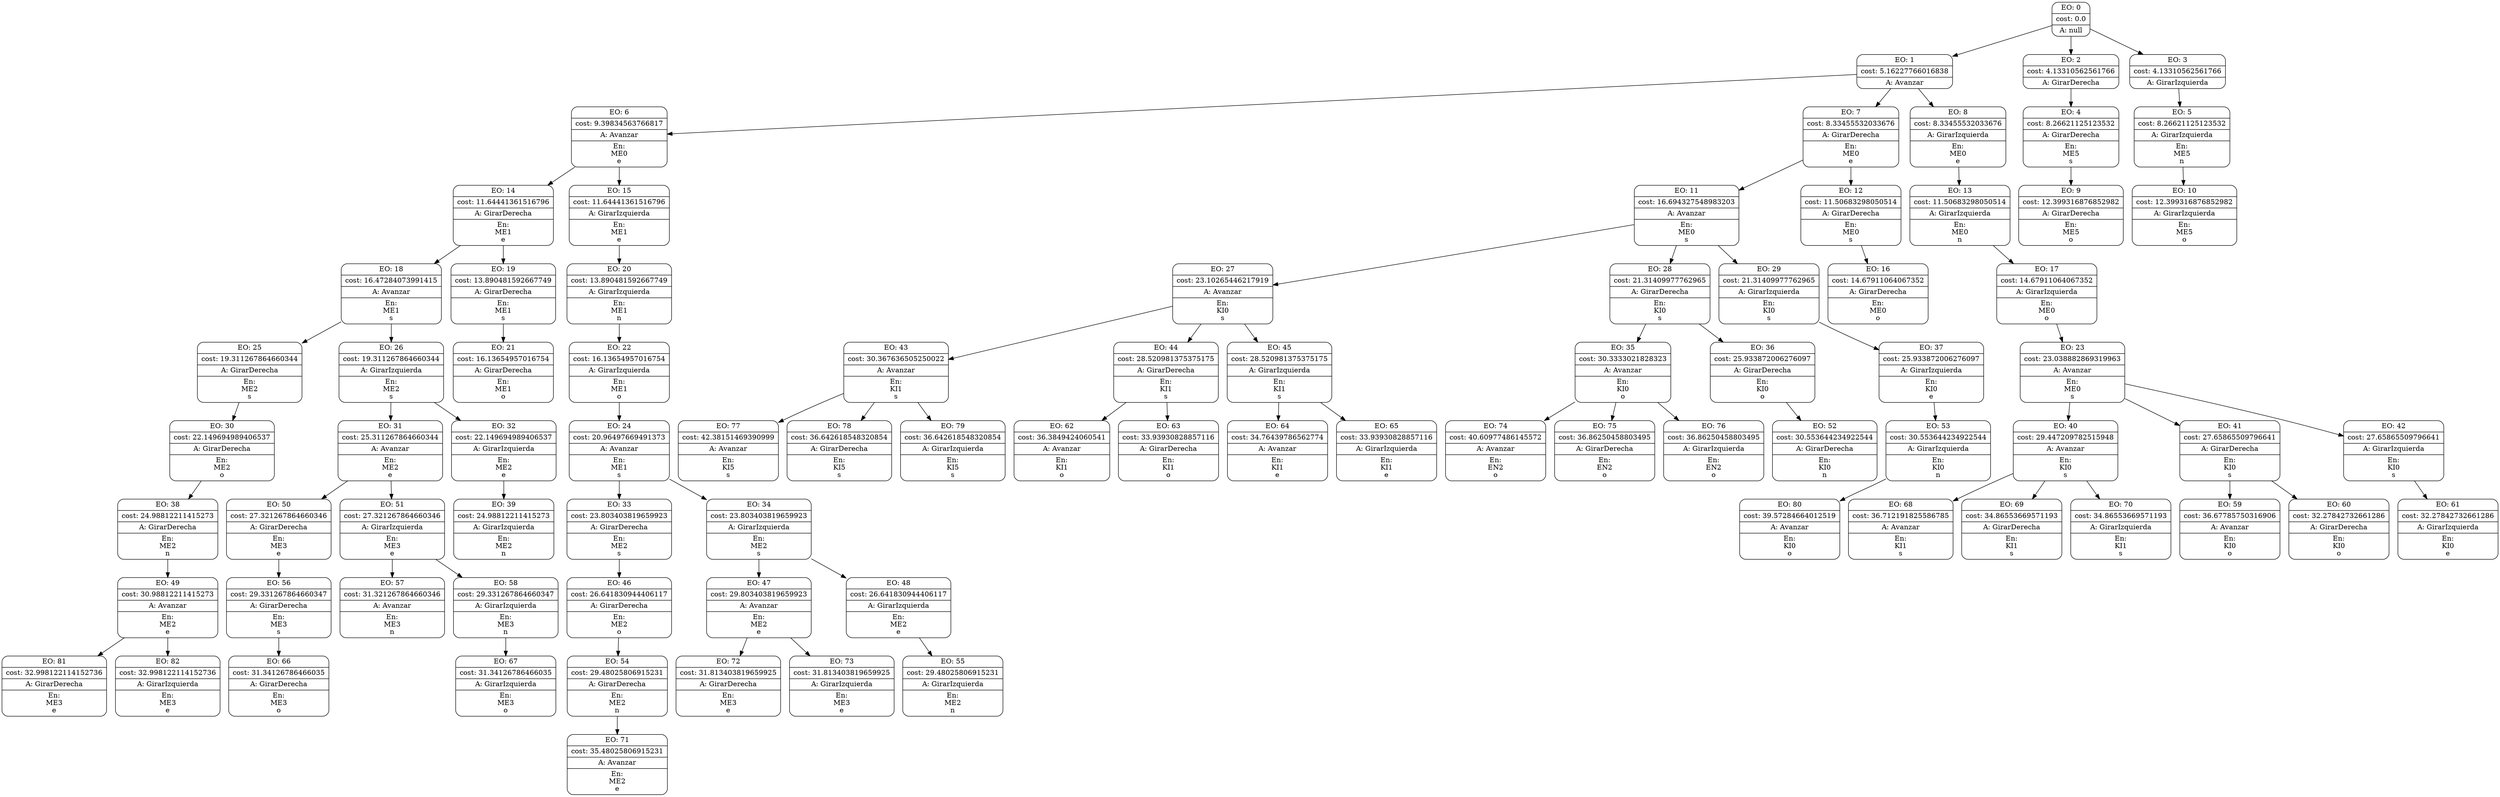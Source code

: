 digraph g {
node [shape = Mrecord];
nodo0[label="{EO: 0|cost: 0.0|A: null}"]
nodo1[label="{EO: 1|cost: 5.16227766016838|A: Avanzar}"]
nodo6[label="{EO: 6|cost: 9.39834563766817|A: Avanzar|En:\nME0\ne}"]
nodo14[label="{EO: 14|cost: 11.64441361516796|A: GirarDerecha|En:\nME1\ne}"]
nodo18[label="{EO: 18|cost: 16.47284073991415|A: Avanzar|En:\nME1\ns}"]
nodo25[label="{EO: 25|cost: 19.311267864660344|A: GirarDerecha|En:\nME2\ns}"]
nodo30[label="{EO: 30|cost: 22.149694989406537|A: GirarDerecha|En:\nME2\no}"]
nodo38[label="{EO: 38|cost: 24.98812211415273|A: GirarDerecha|En:\nME2\nn}"]
nodo49[label="{EO: 49|cost: 30.98812211415273|A: Avanzar|En:\nME2\ne}"]
nodo81[label="{EO: 81|cost: 32.998122114152736|A: GirarDerecha|En:\nME3\ne}"]

nodo49 -> nodo81;
nodo82[label="{EO: 82|cost: 32.998122114152736|A: GirarIzquierda|En:\nME3\ne}"]

nodo49 -> nodo82;

nodo38 -> nodo49;

nodo30 -> nodo38;

nodo25 -> nodo30;

nodo18 -> nodo25;
nodo26[label="{EO: 26|cost: 19.311267864660344|A: GirarIzquierda|En:\nME2\ns}"]
nodo31[label="{EO: 31|cost: 25.311267864660344|A: Avanzar|En:\nME2\ne}"]
nodo50[label="{EO: 50|cost: 27.321267864660346|A: GirarDerecha|En:\nME3\ne}"]
nodo56[label="{EO: 56|cost: 29.331267864660347|A: GirarDerecha|En:\nME3\ns}"]
nodo66[label="{EO: 66|cost: 31.34126786466035|A: GirarDerecha|En:\nME3\no}"]

nodo56 -> nodo66;

nodo50 -> nodo56;

nodo31 -> nodo50;
nodo51[label="{EO: 51|cost: 27.321267864660346|A: GirarIzquierda|En:\nME3\ne}"]
nodo57[label="{EO: 57|cost: 31.321267864660346|A: Avanzar|En:\nME3\nn}"]

nodo51 -> nodo57;
nodo58[label="{EO: 58|cost: 29.331267864660347|A: GirarIzquierda|En:\nME3\nn}"]
nodo67[label="{EO: 67|cost: 31.34126786466035|A: GirarIzquierda|En:\nME3\no}"]

nodo58 -> nodo67;

nodo51 -> nodo58;

nodo31 -> nodo51;

nodo26 -> nodo31;
nodo32[label="{EO: 32|cost: 22.149694989406537|A: GirarIzquierda|En:\nME2\ne}"]
nodo39[label="{EO: 39|cost: 24.98812211415273|A: GirarIzquierda|En:\nME2\nn}"]

nodo32 -> nodo39;

nodo26 -> nodo32;

nodo18 -> nodo26;

nodo14 -> nodo18;
nodo19[label="{EO: 19|cost: 13.890481592667749|A: GirarDerecha|En:\nME1\ns}"]
nodo21[label="{EO: 21|cost: 16.13654957016754|A: GirarDerecha|En:\nME1\no}"]

nodo19 -> nodo21;

nodo14 -> nodo19;

nodo6 -> nodo14;
nodo15[label="{EO: 15|cost: 11.64441361516796|A: GirarIzquierda|En:\nME1\ne}"]
nodo20[label="{EO: 20|cost: 13.890481592667749|A: GirarIzquierda|En:\nME1\nn}"]
nodo22[label="{EO: 22|cost: 16.13654957016754|A: GirarIzquierda|En:\nME1\no}"]
nodo24[label="{EO: 24|cost: 20.96497669491373|A: Avanzar|En:\nME1\ns}"]
nodo33[label="{EO: 33|cost: 23.803403819659923|A: GirarDerecha|En:\nME2\ns}"]
nodo46[label="{EO: 46|cost: 26.641830944406117|A: GirarDerecha|En:\nME2\no}"]
nodo54[label="{EO: 54|cost: 29.48025806915231|A: GirarDerecha|En:\nME2\nn}"]
nodo71[label="{EO: 71|cost: 35.48025806915231|A: Avanzar|En:\nME2\ne}"]

nodo54 -> nodo71;

nodo46 -> nodo54;

nodo33 -> nodo46;

nodo24 -> nodo33;
nodo34[label="{EO: 34|cost: 23.803403819659923|A: GirarIzquierda|En:\nME2\ns}"]
nodo47[label="{EO: 47|cost: 29.803403819659923|A: Avanzar|En:\nME2\ne}"]
nodo72[label="{EO: 72|cost: 31.813403819659925|A: GirarDerecha|En:\nME3\ne}"]

nodo47 -> nodo72;
nodo73[label="{EO: 73|cost: 31.813403819659925|A: GirarIzquierda|En:\nME3\ne}"]

nodo47 -> nodo73;

nodo34 -> nodo47;
nodo48[label="{EO: 48|cost: 26.641830944406117|A: GirarIzquierda|En:\nME2\ne}"]
nodo55[label="{EO: 55|cost: 29.48025806915231|A: GirarIzquierda|En:\nME2\nn}"]

nodo48 -> nodo55;

nodo34 -> nodo48;

nodo24 -> nodo34;

nodo22 -> nodo24;

nodo20 -> nodo22;

nodo15 -> nodo20;

nodo6 -> nodo15;

nodo1 -> nodo6;
nodo7[label="{EO: 7|cost: 8.33455532033676|A: GirarDerecha|En:\nME0\ne}"]
nodo11[label="{EO: 11|cost: 16.694327548983203|A: Avanzar|En:\nME0\ns}"]
nodo27[label="{EO: 27|cost: 23.10265446217919|A: Avanzar|En:\nKI0\ns}"]
nodo43[label="{EO: 43|cost: 30.367636505250022|A: Avanzar|En:\nKI1\ns}"]
nodo77[label="{EO: 77|cost: 42.38151469390999|A: Avanzar|En:\nKI5\ns}"]

nodo43 -> nodo77;
nodo78[label="{EO: 78|cost: 36.642618548320854|A: GirarDerecha|En:\nKI5\ns}"]

nodo43 -> nodo78;
nodo79[label="{EO: 79|cost: 36.642618548320854|A: GirarIzquierda|En:\nKI5\ns}"]

nodo43 -> nodo79;

nodo27 -> nodo43;
nodo44[label="{EO: 44|cost: 28.520981375375175|A: GirarDerecha|En:\nKI1\ns}"]
nodo62[label="{EO: 62|cost: 36.3849424060541|A: Avanzar|En:\nKI1\no}"]

nodo44 -> nodo62;
nodo63[label="{EO: 63|cost: 33.93930828857116|A: GirarDerecha|En:\nKI1\no}"]

nodo44 -> nodo63;

nodo27 -> nodo44;
nodo45[label="{EO: 45|cost: 28.520981375375175|A: GirarIzquierda|En:\nKI1\ns}"]
nodo64[label="{EO: 64|cost: 34.76439786562774|A: Avanzar|En:\nKI1\ne}"]

nodo45 -> nodo64;
nodo65[label="{EO: 65|cost: 33.93930828857116|A: GirarIzquierda|En:\nKI1\ne}"]

nodo45 -> nodo65;

nodo27 -> nodo45;

nodo11 -> nodo27;
nodo28[label="{EO: 28|cost: 21.31409977762965|A: GirarDerecha|En:\nKI0\ns}"]
nodo35[label="{EO: 35|cost: 30.3333021828323|A: Avanzar|En:\nKI0\no}"]
nodo74[label="{EO: 74|cost: 40.60977486145572|A: Avanzar|En:\nEN2\no}"]

nodo35 -> nodo74;
nodo75[label="{EO: 75|cost: 36.86250458803495|A: GirarDerecha|En:\nEN2\no}"]

nodo35 -> nodo75;
nodo76[label="{EO: 76|cost: 36.86250458803495|A: GirarIzquierda|En:\nEN2\no}"]

nodo35 -> nodo76;

nodo28 -> nodo35;
nodo36[label="{EO: 36|cost: 25.933872006276097|A: GirarDerecha|En:\nKI0\no}"]
nodo52[label="{EO: 52|cost: 30.553644234922544|A: GirarDerecha|En:\nKI0\nn}"]

nodo36 -> nodo52;

nodo28 -> nodo36;

nodo11 -> nodo28;
nodo29[label="{EO: 29|cost: 21.31409977762965|A: GirarIzquierda|En:\nKI0\ns}"]
nodo37[label="{EO: 37|cost: 25.933872006276097|A: GirarIzquierda|En:\nKI0\ne}"]
nodo53[label="{EO: 53|cost: 30.553644234922544|A: GirarIzquierda|En:\nKI0\nn}"]
nodo80[label="{EO: 80|cost: 39.57284664012519|A: Avanzar|En:\nKI0\no}"]

nodo53 -> nodo80;

nodo37 -> nodo53;

nodo29 -> nodo37;

nodo11 -> nodo29;

nodo7 -> nodo11;
nodo12[label="{EO: 12|cost: 11.50683298050514|A: GirarDerecha|En:\nME0\ns}"]
nodo16[label="{EO: 16|cost: 14.67911064067352|A: GirarDerecha|En:\nME0\no}"]

nodo12 -> nodo16;

nodo7 -> nodo12;

nodo1 -> nodo7;
nodo8[label="{EO: 8|cost: 8.33455532033676|A: GirarIzquierda|En:\nME0\ne}"]
nodo13[label="{EO: 13|cost: 11.50683298050514|A: GirarIzquierda|En:\nME0\nn}"]
nodo17[label="{EO: 17|cost: 14.67911064067352|A: GirarIzquierda|En:\nME0\no}"]
nodo23[label="{EO: 23|cost: 23.038882869319963|A: Avanzar|En:\nME0\ns}"]
nodo40[label="{EO: 40|cost: 29.447209782515948|A: Avanzar|En:\nKI0\ns}"]
nodo68[label="{EO: 68|cost: 36.712191825586785|A: Avanzar|En:\nKI1\ns}"]

nodo40 -> nodo68;
nodo69[label="{EO: 69|cost: 34.86553669571193|A: GirarDerecha|En:\nKI1\ns}"]

nodo40 -> nodo69;
nodo70[label="{EO: 70|cost: 34.86553669571193|A: GirarIzquierda|En:\nKI1\ns}"]

nodo40 -> nodo70;

nodo23 -> nodo40;
nodo41[label="{EO: 41|cost: 27.65865509796641|A: GirarDerecha|En:\nKI0\ns}"]
nodo59[label="{EO: 59|cost: 36.67785750316906|A: Avanzar|En:\nKI0\no}"]

nodo41 -> nodo59;
nodo60[label="{EO: 60|cost: 32.27842732661286|A: GirarDerecha|En:\nKI0\no}"]

nodo41 -> nodo60;

nodo23 -> nodo41;
nodo42[label="{EO: 42|cost: 27.65865509796641|A: GirarIzquierda|En:\nKI0\ns}"]
nodo61[label="{EO: 61|cost: 32.27842732661286|A: GirarIzquierda|En:\nKI0\ne}"]

nodo42 -> nodo61;

nodo23 -> nodo42;

nodo17 -> nodo23;

nodo13 -> nodo17;

nodo8 -> nodo13;

nodo1 -> nodo8;

nodo0 -> nodo1;
nodo2[label="{EO: 2|cost: 4.13310562561766|A: GirarDerecha}"]
nodo4[label="{EO: 4|cost: 8.26621125123532|A: GirarDerecha|En:\nME5\ns}"]
nodo9[label="{EO: 9|cost: 12.399316876852982|A: GirarDerecha|En:\nME5\no}"]

nodo4 -> nodo9;

nodo2 -> nodo4;

nodo0 -> nodo2;
nodo3[label="{EO: 3|cost: 4.13310562561766|A: GirarIzquierda}"]
nodo5[label="{EO: 5|cost: 8.26621125123532|A: GirarIzquierda|En:\nME5\nn}"]
nodo10[label="{EO: 10|cost: 12.399316876852982|A: GirarIzquierda|En:\nME5\no}"]

nodo5 -> nodo10;

nodo3 -> nodo5;

nodo0 -> nodo3;


}